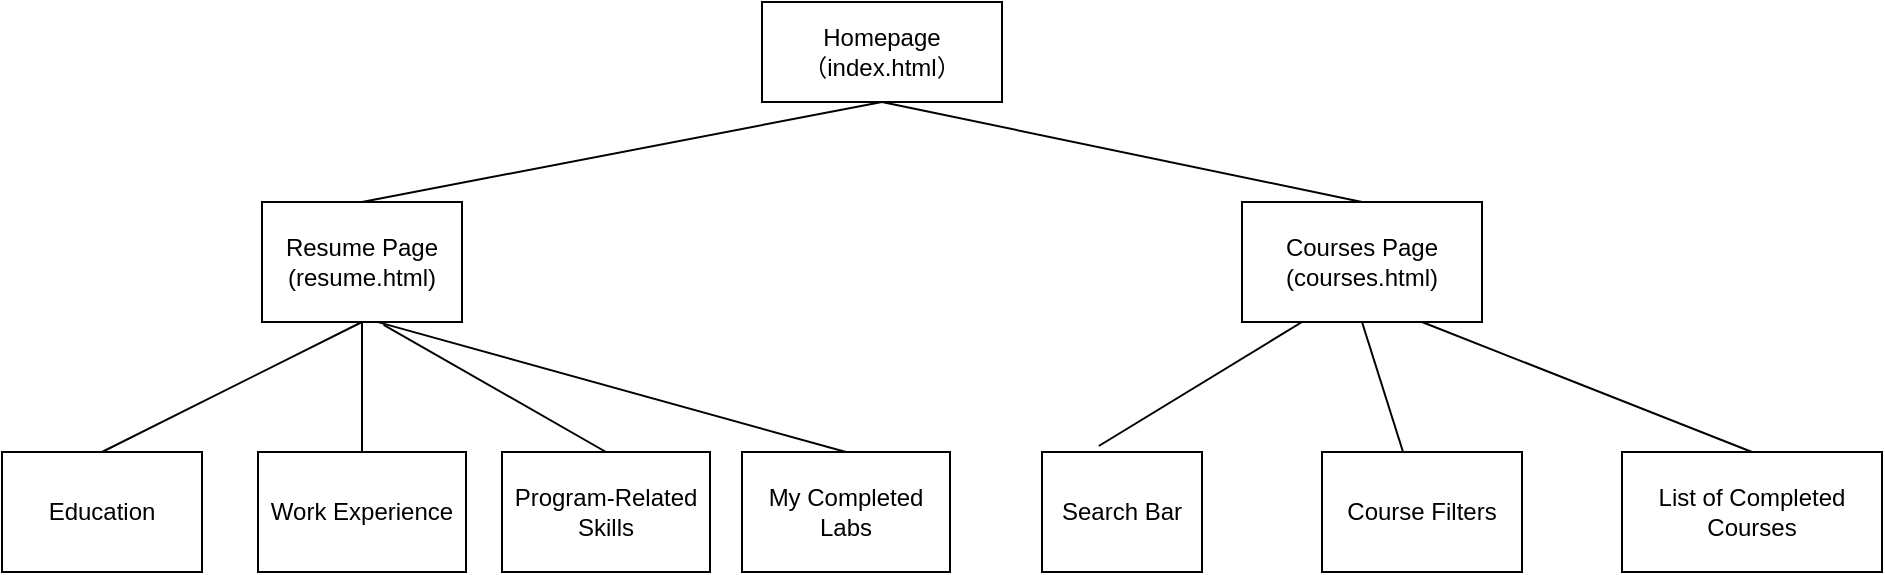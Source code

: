 <mxfile version="21.1.2" type="device">
  <diagram id="C5RBs43oDa-KdzZeNtuy" name="Page-1">
    <mxGraphModel dx="1276" dy="606" grid="1" gridSize="10" guides="1" tooltips="1" connect="1" arrows="1" fold="1" page="1" pageScale="1" pageWidth="827" pageHeight="1169" math="0" shadow="0">
      <root>
        <mxCell id="WIyWlLk6GJQsqaUBKTNV-0" />
        <mxCell id="WIyWlLk6GJQsqaUBKTNV-1" parent="WIyWlLk6GJQsqaUBKTNV-0" />
        <mxCell id="ML-miksToevhfbeff8LG-0" value="Homepage&lt;br&gt;（index.html）" style="rounded=0;whiteSpace=wrap;html=1;" parent="WIyWlLk6GJQsqaUBKTNV-1" vertex="1">
          <mxGeometry x="390" y="30" width="120" height="50" as="geometry" />
        </mxCell>
        <mxCell id="ML-miksToevhfbeff8LG-1" value="Resume Page (resume.html)" style="rounded=0;whiteSpace=wrap;html=1;" parent="WIyWlLk6GJQsqaUBKTNV-1" vertex="1">
          <mxGeometry x="140" y="130" width="100" height="60" as="geometry" />
        </mxCell>
        <mxCell id="ML-miksToevhfbeff8LG-2" value="Courses Page (courses.html)" style="rounded=0;whiteSpace=wrap;html=1;" parent="WIyWlLk6GJQsqaUBKTNV-1" vertex="1">
          <mxGeometry x="630" y="130" width="120" height="60" as="geometry" />
        </mxCell>
        <mxCell id="ML-miksToevhfbeff8LG-6" value="Education" style="rounded=0;whiteSpace=wrap;html=1;" parent="WIyWlLk6GJQsqaUBKTNV-1" vertex="1">
          <mxGeometry x="10" y="255" width="100" height="60" as="geometry" />
        </mxCell>
        <mxCell id="ML-miksToevhfbeff8LG-7" value="Program-Related Skills" style="rounded=0;whiteSpace=wrap;html=1;" parent="WIyWlLk6GJQsqaUBKTNV-1" vertex="1">
          <mxGeometry x="260" y="255" width="104" height="60" as="geometry" />
        </mxCell>
        <mxCell id="ML-miksToevhfbeff8LG-8" value="Course Filters" style="rounded=0;whiteSpace=wrap;html=1;" parent="WIyWlLk6GJQsqaUBKTNV-1" vertex="1">
          <mxGeometry x="670" y="255" width="100" height="60" as="geometry" />
        </mxCell>
        <mxCell id="ML-miksToevhfbeff8LG-9" value="Search Bar" style="rounded=0;whiteSpace=wrap;html=1;" parent="WIyWlLk6GJQsqaUBKTNV-1" vertex="1">
          <mxGeometry x="530" y="255" width="80" height="60" as="geometry" />
        </mxCell>
        <mxCell id="ML-miksToevhfbeff8LG-10" value="List of Completed Courses" style="rounded=0;whiteSpace=wrap;html=1;" parent="WIyWlLk6GJQsqaUBKTNV-1" vertex="1">
          <mxGeometry x="820" y="255" width="130" height="60" as="geometry" />
        </mxCell>
        <mxCell id="ML-miksToevhfbeff8LG-20" value="" style="endArrow=none;html=1;rounded=0;entryX=0.5;entryY=1;entryDx=0;entryDy=0;exitX=0.5;exitY=0;exitDx=0;exitDy=0;" parent="WIyWlLk6GJQsqaUBKTNV-1" source="ML-miksToevhfbeff8LG-2" target="ML-miksToevhfbeff8LG-0" edge="1">
          <mxGeometry width="50" height="50" relative="1" as="geometry">
            <mxPoint x="357.5" y="180" as="sourcePoint" />
            <mxPoint x="407.5" y="130" as="targetPoint" />
          </mxGeometry>
        </mxCell>
        <mxCell id="ML-miksToevhfbeff8LG-21" value="" style="endArrow=none;html=1;rounded=0;entryX=0.5;entryY=1;entryDx=0;entryDy=0;exitX=0.5;exitY=0;exitDx=0;exitDy=0;" parent="WIyWlLk6GJQsqaUBKTNV-1" source="ML-miksToevhfbeff8LG-6" target="ML-miksToevhfbeff8LG-1" edge="1">
          <mxGeometry width="50" height="50" relative="1" as="geometry">
            <mxPoint x="10" y="245" as="sourcePoint" />
            <mxPoint x="60" y="195" as="targetPoint" />
          </mxGeometry>
        </mxCell>
        <mxCell id="ML-miksToevhfbeff8LG-22" value="" style="endArrow=none;html=1;rounded=0;exitX=0.608;exitY=1.023;exitDx=0;exitDy=0;exitPerimeter=0;entryX=0.5;entryY=0;entryDx=0;entryDy=0;" parent="WIyWlLk6GJQsqaUBKTNV-1" source="ML-miksToevhfbeff8LG-1" target="ML-miksToevhfbeff8LG-7" edge="1">
          <mxGeometry width="50" height="50" relative="1" as="geometry">
            <mxPoint x="200" y="250" as="sourcePoint" />
            <mxPoint x="260" y="205" as="targetPoint" />
          </mxGeometry>
        </mxCell>
        <mxCell id="ML-miksToevhfbeff8LG-23" value="" style="endArrow=none;html=1;rounded=0;entryX=0.25;entryY=1;entryDx=0;entryDy=0;exitX=0.355;exitY=-0.05;exitDx=0;exitDy=0;exitPerimeter=0;" parent="WIyWlLk6GJQsqaUBKTNV-1" source="ML-miksToevhfbeff8LG-9" target="ML-miksToevhfbeff8LG-2" edge="1">
          <mxGeometry width="50" height="50" relative="1" as="geometry">
            <mxPoint x="290" y="260" as="sourcePoint" />
            <mxPoint x="340" y="210" as="targetPoint" />
          </mxGeometry>
        </mxCell>
        <mxCell id="ML-miksToevhfbeff8LG-24" value="" style="endArrow=none;html=1;rounded=0;entryX=0.5;entryY=1;entryDx=0;entryDy=0;" parent="WIyWlLk6GJQsqaUBKTNV-1" source="ML-miksToevhfbeff8LG-8" target="ML-miksToevhfbeff8LG-2" edge="1">
          <mxGeometry width="50" height="50" relative="1" as="geometry">
            <mxPoint x="390" y="150" as="sourcePoint" />
            <mxPoint x="440" y="100" as="targetPoint" />
          </mxGeometry>
        </mxCell>
        <mxCell id="ML-miksToevhfbeff8LG-25" value="" style="endArrow=none;html=1;rounded=0;exitX=0.75;exitY=1;exitDx=0;exitDy=0;entryX=0.5;entryY=0;entryDx=0;entryDy=0;" parent="WIyWlLk6GJQsqaUBKTNV-1" source="ML-miksToevhfbeff8LG-2" target="ML-miksToevhfbeff8LG-10" edge="1">
          <mxGeometry width="50" height="50" relative="1" as="geometry">
            <mxPoint x="560" y="250" as="sourcePoint" />
            <mxPoint x="610" y="200" as="targetPoint" />
          </mxGeometry>
        </mxCell>
        <mxCell id="shxuVk2nFMTno5H959tq-1" value="" style="endArrow=none;html=1;rounded=0;entryX=0.5;entryY=1;entryDx=0;entryDy=0;exitX=0.5;exitY=0;exitDx=0;exitDy=0;" parent="WIyWlLk6GJQsqaUBKTNV-1" source="ML-miksToevhfbeff8LG-1" target="ML-miksToevhfbeff8LG-0" edge="1">
          <mxGeometry width="50" height="50" relative="1" as="geometry">
            <mxPoint x="440" y="350" as="sourcePoint" />
            <mxPoint x="490" y="300" as="targetPoint" />
          </mxGeometry>
        </mxCell>
        <mxCell id="shxuVk2nFMTno5H959tq-2" value="Work Experience" style="rounded=0;whiteSpace=wrap;html=1;" parent="WIyWlLk6GJQsqaUBKTNV-1" vertex="1">
          <mxGeometry x="138" y="255" width="104" height="60" as="geometry" />
        </mxCell>
        <mxCell id="shxuVk2nFMTno5H959tq-3" value="" style="endArrow=none;html=1;rounded=0;entryX=0.5;entryY=1;entryDx=0;entryDy=0;exitX=0.5;exitY=0;exitDx=0;exitDy=0;" parent="WIyWlLk6GJQsqaUBKTNV-1" source="shxuVk2nFMTno5H959tq-2" target="ML-miksToevhfbeff8LG-1" edge="1">
          <mxGeometry width="50" height="50" relative="1" as="geometry">
            <mxPoint x="440" y="240" as="sourcePoint" />
            <mxPoint x="490" y="190" as="targetPoint" />
          </mxGeometry>
        </mxCell>
        <mxCell id="shxuVk2nFMTno5H959tq-4" value="My Completed Labs" style="rounded=0;whiteSpace=wrap;html=1;" parent="WIyWlLk6GJQsqaUBKTNV-1" vertex="1">
          <mxGeometry x="380" y="255" width="104" height="60" as="geometry" />
        </mxCell>
        <mxCell id="Zn7tQwI72SwlUgECXO6u-0" value="" style="endArrow=none;html=1;rounded=0;entryX=0.584;entryY=1.003;entryDx=0;entryDy=0;entryPerimeter=0;exitX=0.5;exitY=0;exitDx=0;exitDy=0;" edge="1" parent="WIyWlLk6GJQsqaUBKTNV-1" source="shxuVk2nFMTno5H959tq-4" target="ML-miksToevhfbeff8LG-1">
          <mxGeometry width="50" height="50" relative="1" as="geometry">
            <mxPoint x="620" y="340" as="sourcePoint" />
            <mxPoint x="670" y="290" as="targetPoint" />
          </mxGeometry>
        </mxCell>
      </root>
    </mxGraphModel>
  </diagram>
</mxfile>
